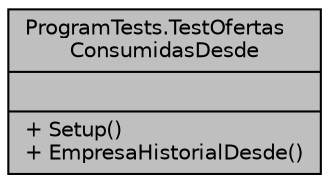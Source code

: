 digraph "ProgramTests.TestOfertasConsumidasDesde"
{
 // INTERACTIVE_SVG=YES
 // LATEX_PDF_SIZE
  edge [fontname="Helvetica",fontsize="10",labelfontname="Helvetica",labelfontsize="10"];
  node [fontname="Helvetica",fontsize="10",shape=record];
  Node1 [label="{ProgramTests.TestOfertas\lConsumidasDesde\n||+ Setup()\l+ EmpresaHistorialDesde()\l}",height=0.2,width=0.4,color="black", fillcolor="grey75", style="filled", fontcolor="black",tooltip="Esta clase prueba el handler de HistorialDesde. Concretamente desde el punto de vista de una empresa ..."];
}
